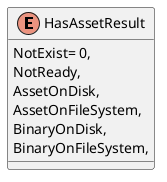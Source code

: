 @startuml
enum HasAssetResult {
    NotExist= 0,
    NotReady,
    AssetOnDisk,
    AssetOnFileSystem,
    BinaryOnDisk,
    BinaryOnFileSystem,
}
@enduml
